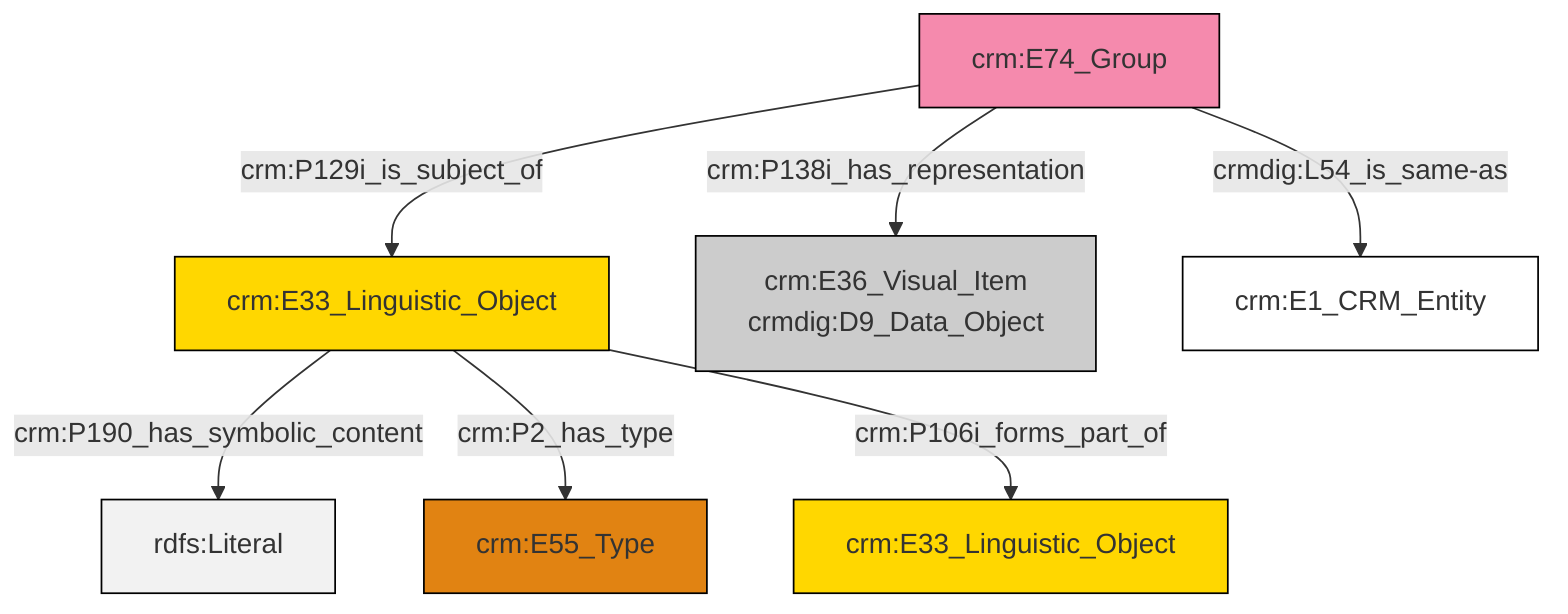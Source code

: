 graph TD
classDef Literal fill:#f2f2f2,stroke:#000000;
classDef CRM_Entity fill:#FFFFFF,stroke:#000000;
classDef Temporal_Entity fill:#00C9E6, stroke:#000000;
classDef Type fill:#E18312, stroke:#000000;
classDef Time-Span fill:#2C9C91, stroke:#000000;
classDef Appellation fill:#FFEB7F, stroke:#000000;
classDef Place fill:#008836, stroke:#000000;
classDef Persistent_Item fill:#B266B2, stroke:#000000;
classDef Conceptual_Object fill:#FFD700, stroke:#000000;
classDef Physical_Thing fill:#D2B48C, stroke:#000000;
classDef Actor fill:#f58aad, stroke:#000000;
classDef PC_Classes fill:#4ce600, stroke:#000000;
classDef Multi fill:#cccccc,stroke:#000000;

0["crm:E33_Linguistic_Object"]:::Conceptual_Object -->|crm:P190_has_symbolic_content| 1[rdfs:Literal]:::Literal
0["crm:E33_Linguistic_Object"]:::Conceptual_Object -->|crm:P2_has_type| 4["crm:E55_Type"]:::Type
0["crm:E33_Linguistic_Object"]:::Conceptual_Object -->|crm:P106i_forms_part_of| 6["crm:E33_Linguistic_Object"]:::Conceptual_Object
10["crm:E74_Group"]:::Actor -->|crmdig:L54_is_same-as| 8["crm:E1_CRM_Entity"]:::CRM_Entity
10["crm:E74_Group"]:::Actor -->|crm:P129i_is_subject_of| 0["crm:E33_Linguistic_Object"]:::Conceptual_Object
10["crm:E74_Group"]:::Actor -->|crm:P138i_has_representation| 2["crm:E36_Visual_Item<br>crmdig:D9_Data_Object"]:::Multi